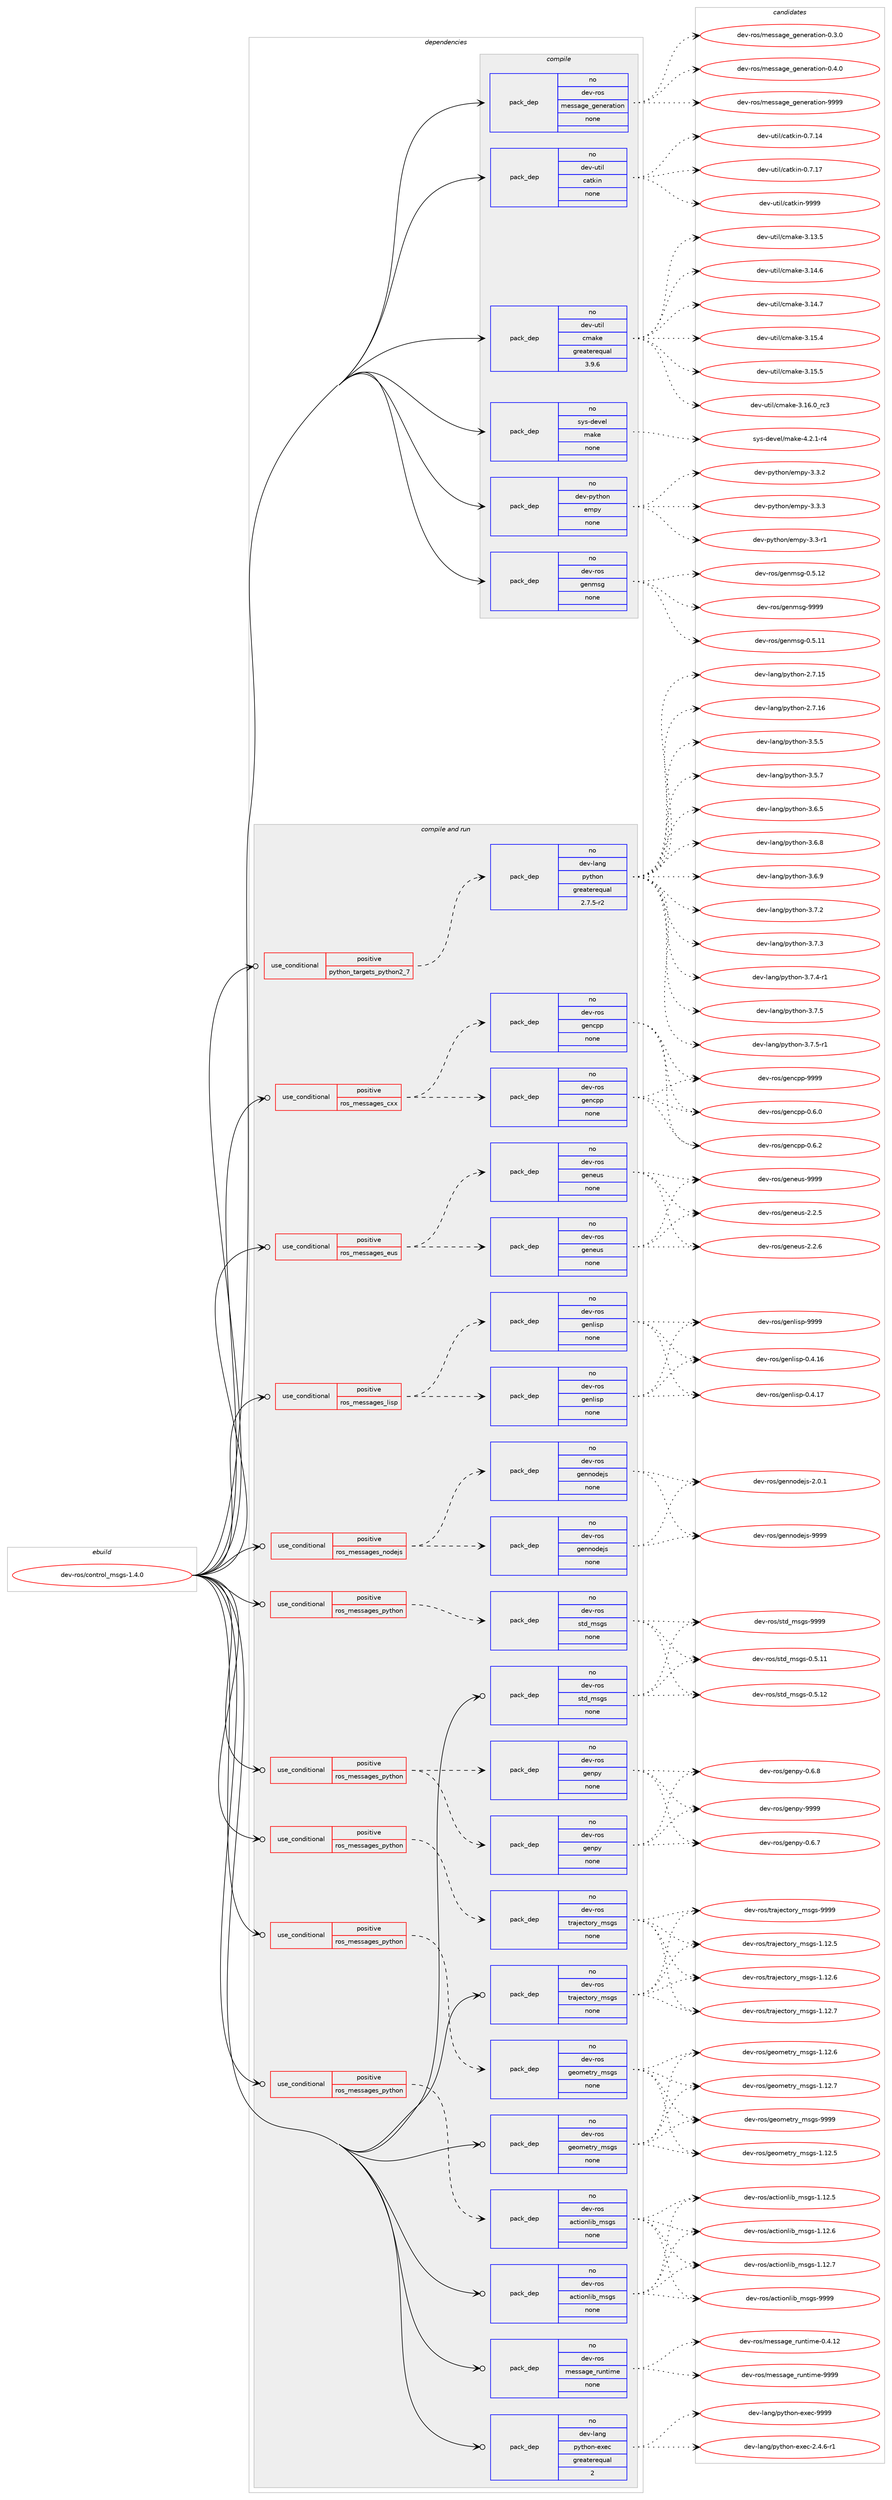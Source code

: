 digraph prolog {

# *************
# Graph options
# *************

newrank=true;
concentrate=true;
compound=true;
graph [rankdir=LR,fontname=Helvetica,fontsize=10,ranksep=1.5];#, ranksep=2.5, nodesep=0.2];
edge  [arrowhead=vee];
node  [fontname=Helvetica,fontsize=10];

# **********
# The ebuild
# **********

subgraph cluster_leftcol {
color=gray;
rank=same;
label=<<i>ebuild</i>>;
id [label="dev-ros/control_msgs-1.4.0", color=red, width=4, href="../dev-ros/control_msgs-1.4.0.svg"];
}

# ****************
# The dependencies
# ****************

subgraph cluster_midcol {
color=gray;
label=<<i>dependencies</i>>;
subgraph cluster_compile {
fillcolor="#eeeeee";
style=filled;
label=<<i>compile</i>>;
subgraph pack485128 {
dependency649926 [label=<<TABLE BORDER="0" CELLBORDER="1" CELLSPACING="0" CELLPADDING="4" WIDTH="220"><TR><TD ROWSPAN="6" CELLPADDING="30">pack_dep</TD></TR><TR><TD WIDTH="110">no</TD></TR><TR><TD>dev-python</TD></TR><TR><TD>empy</TD></TR><TR><TD>none</TD></TR><TR><TD></TD></TR></TABLE>>, shape=none, color=blue];
}
id:e -> dependency649926:w [weight=20,style="solid",arrowhead="vee"];
subgraph pack485129 {
dependency649927 [label=<<TABLE BORDER="0" CELLBORDER="1" CELLSPACING="0" CELLPADDING="4" WIDTH="220"><TR><TD ROWSPAN="6" CELLPADDING="30">pack_dep</TD></TR><TR><TD WIDTH="110">no</TD></TR><TR><TD>dev-ros</TD></TR><TR><TD>genmsg</TD></TR><TR><TD>none</TD></TR><TR><TD></TD></TR></TABLE>>, shape=none, color=blue];
}
id:e -> dependency649927:w [weight=20,style="solid",arrowhead="vee"];
subgraph pack485130 {
dependency649928 [label=<<TABLE BORDER="0" CELLBORDER="1" CELLSPACING="0" CELLPADDING="4" WIDTH="220"><TR><TD ROWSPAN="6" CELLPADDING="30">pack_dep</TD></TR><TR><TD WIDTH="110">no</TD></TR><TR><TD>dev-ros</TD></TR><TR><TD>message_generation</TD></TR><TR><TD>none</TD></TR><TR><TD></TD></TR></TABLE>>, shape=none, color=blue];
}
id:e -> dependency649928:w [weight=20,style="solid",arrowhead="vee"];
subgraph pack485131 {
dependency649929 [label=<<TABLE BORDER="0" CELLBORDER="1" CELLSPACING="0" CELLPADDING="4" WIDTH="220"><TR><TD ROWSPAN="6" CELLPADDING="30">pack_dep</TD></TR><TR><TD WIDTH="110">no</TD></TR><TR><TD>dev-util</TD></TR><TR><TD>catkin</TD></TR><TR><TD>none</TD></TR><TR><TD></TD></TR></TABLE>>, shape=none, color=blue];
}
id:e -> dependency649929:w [weight=20,style="solid",arrowhead="vee"];
subgraph pack485132 {
dependency649930 [label=<<TABLE BORDER="0" CELLBORDER="1" CELLSPACING="0" CELLPADDING="4" WIDTH="220"><TR><TD ROWSPAN="6" CELLPADDING="30">pack_dep</TD></TR><TR><TD WIDTH="110">no</TD></TR><TR><TD>dev-util</TD></TR><TR><TD>cmake</TD></TR><TR><TD>greaterequal</TD></TR><TR><TD>3.9.6</TD></TR></TABLE>>, shape=none, color=blue];
}
id:e -> dependency649930:w [weight=20,style="solid",arrowhead="vee"];
subgraph pack485133 {
dependency649931 [label=<<TABLE BORDER="0" CELLBORDER="1" CELLSPACING="0" CELLPADDING="4" WIDTH="220"><TR><TD ROWSPAN="6" CELLPADDING="30">pack_dep</TD></TR><TR><TD WIDTH="110">no</TD></TR><TR><TD>sys-devel</TD></TR><TR><TD>make</TD></TR><TR><TD>none</TD></TR><TR><TD></TD></TR></TABLE>>, shape=none, color=blue];
}
id:e -> dependency649931:w [weight=20,style="solid",arrowhead="vee"];
}
subgraph cluster_compileandrun {
fillcolor="#eeeeee";
style=filled;
label=<<i>compile and run</i>>;
subgraph cond152892 {
dependency649932 [label=<<TABLE BORDER="0" CELLBORDER="1" CELLSPACING="0" CELLPADDING="4"><TR><TD ROWSPAN="3" CELLPADDING="10">use_conditional</TD></TR><TR><TD>positive</TD></TR><TR><TD>python_targets_python2_7</TD></TR></TABLE>>, shape=none, color=red];
subgraph pack485134 {
dependency649933 [label=<<TABLE BORDER="0" CELLBORDER="1" CELLSPACING="0" CELLPADDING="4" WIDTH="220"><TR><TD ROWSPAN="6" CELLPADDING="30">pack_dep</TD></TR><TR><TD WIDTH="110">no</TD></TR><TR><TD>dev-lang</TD></TR><TR><TD>python</TD></TR><TR><TD>greaterequal</TD></TR><TR><TD>2.7.5-r2</TD></TR></TABLE>>, shape=none, color=blue];
}
dependency649932:e -> dependency649933:w [weight=20,style="dashed",arrowhead="vee"];
}
id:e -> dependency649932:w [weight=20,style="solid",arrowhead="odotvee"];
subgraph cond152893 {
dependency649934 [label=<<TABLE BORDER="0" CELLBORDER="1" CELLSPACING="0" CELLPADDING="4"><TR><TD ROWSPAN="3" CELLPADDING="10">use_conditional</TD></TR><TR><TD>positive</TD></TR><TR><TD>ros_messages_cxx</TD></TR></TABLE>>, shape=none, color=red];
subgraph pack485135 {
dependency649935 [label=<<TABLE BORDER="0" CELLBORDER="1" CELLSPACING="0" CELLPADDING="4" WIDTH="220"><TR><TD ROWSPAN="6" CELLPADDING="30">pack_dep</TD></TR><TR><TD WIDTH="110">no</TD></TR><TR><TD>dev-ros</TD></TR><TR><TD>gencpp</TD></TR><TR><TD>none</TD></TR><TR><TD></TD></TR></TABLE>>, shape=none, color=blue];
}
dependency649934:e -> dependency649935:w [weight=20,style="dashed",arrowhead="vee"];
subgraph pack485136 {
dependency649936 [label=<<TABLE BORDER="0" CELLBORDER="1" CELLSPACING="0" CELLPADDING="4" WIDTH="220"><TR><TD ROWSPAN="6" CELLPADDING="30">pack_dep</TD></TR><TR><TD WIDTH="110">no</TD></TR><TR><TD>dev-ros</TD></TR><TR><TD>gencpp</TD></TR><TR><TD>none</TD></TR><TR><TD></TD></TR></TABLE>>, shape=none, color=blue];
}
dependency649934:e -> dependency649936:w [weight=20,style="dashed",arrowhead="vee"];
}
id:e -> dependency649934:w [weight=20,style="solid",arrowhead="odotvee"];
subgraph cond152894 {
dependency649937 [label=<<TABLE BORDER="0" CELLBORDER="1" CELLSPACING="0" CELLPADDING="4"><TR><TD ROWSPAN="3" CELLPADDING="10">use_conditional</TD></TR><TR><TD>positive</TD></TR><TR><TD>ros_messages_eus</TD></TR></TABLE>>, shape=none, color=red];
subgraph pack485137 {
dependency649938 [label=<<TABLE BORDER="0" CELLBORDER="1" CELLSPACING="0" CELLPADDING="4" WIDTH="220"><TR><TD ROWSPAN="6" CELLPADDING="30">pack_dep</TD></TR><TR><TD WIDTH="110">no</TD></TR><TR><TD>dev-ros</TD></TR><TR><TD>geneus</TD></TR><TR><TD>none</TD></TR><TR><TD></TD></TR></TABLE>>, shape=none, color=blue];
}
dependency649937:e -> dependency649938:w [weight=20,style="dashed",arrowhead="vee"];
subgraph pack485138 {
dependency649939 [label=<<TABLE BORDER="0" CELLBORDER="1" CELLSPACING="0" CELLPADDING="4" WIDTH="220"><TR><TD ROWSPAN="6" CELLPADDING="30">pack_dep</TD></TR><TR><TD WIDTH="110">no</TD></TR><TR><TD>dev-ros</TD></TR><TR><TD>geneus</TD></TR><TR><TD>none</TD></TR><TR><TD></TD></TR></TABLE>>, shape=none, color=blue];
}
dependency649937:e -> dependency649939:w [weight=20,style="dashed",arrowhead="vee"];
}
id:e -> dependency649937:w [weight=20,style="solid",arrowhead="odotvee"];
subgraph cond152895 {
dependency649940 [label=<<TABLE BORDER="0" CELLBORDER="1" CELLSPACING="0" CELLPADDING="4"><TR><TD ROWSPAN="3" CELLPADDING="10">use_conditional</TD></TR><TR><TD>positive</TD></TR><TR><TD>ros_messages_lisp</TD></TR></TABLE>>, shape=none, color=red];
subgraph pack485139 {
dependency649941 [label=<<TABLE BORDER="0" CELLBORDER="1" CELLSPACING="0" CELLPADDING="4" WIDTH="220"><TR><TD ROWSPAN="6" CELLPADDING="30">pack_dep</TD></TR><TR><TD WIDTH="110">no</TD></TR><TR><TD>dev-ros</TD></TR><TR><TD>genlisp</TD></TR><TR><TD>none</TD></TR><TR><TD></TD></TR></TABLE>>, shape=none, color=blue];
}
dependency649940:e -> dependency649941:w [weight=20,style="dashed",arrowhead="vee"];
subgraph pack485140 {
dependency649942 [label=<<TABLE BORDER="0" CELLBORDER="1" CELLSPACING="0" CELLPADDING="4" WIDTH="220"><TR><TD ROWSPAN="6" CELLPADDING="30">pack_dep</TD></TR><TR><TD WIDTH="110">no</TD></TR><TR><TD>dev-ros</TD></TR><TR><TD>genlisp</TD></TR><TR><TD>none</TD></TR><TR><TD></TD></TR></TABLE>>, shape=none, color=blue];
}
dependency649940:e -> dependency649942:w [weight=20,style="dashed",arrowhead="vee"];
}
id:e -> dependency649940:w [weight=20,style="solid",arrowhead="odotvee"];
subgraph cond152896 {
dependency649943 [label=<<TABLE BORDER="0" CELLBORDER="1" CELLSPACING="0" CELLPADDING="4"><TR><TD ROWSPAN="3" CELLPADDING="10">use_conditional</TD></TR><TR><TD>positive</TD></TR><TR><TD>ros_messages_nodejs</TD></TR></TABLE>>, shape=none, color=red];
subgraph pack485141 {
dependency649944 [label=<<TABLE BORDER="0" CELLBORDER="1" CELLSPACING="0" CELLPADDING="4" WIDTH="220"><TR><TD ROWSPAN="6" CELLPADDING="30">pack_dep</TD></TR><TR><TD WIDTH="110">no</TD></TR><TR><TD>dev-ros</TD></TR><TR><TD>gennodejs</TD></TR><TR><TD>none</TD></TR><TR><TD></TD></TR></TABLE>>, shape=none, color=blue];
}
dependency649943:e -> dependency649944:w [weight=20,style="dashed",arrowhead="vee"];
subgraph pack485142 {
dependency649945 [label=<<TABLE BORDER="0" CELLBORDER="1" CELLSPACING="0" CELLPADDING="4" WIDTH="220"><TR><TD ROWSPAN="6" CELLPADDING="30">pack_dep</TD></TR><TR><TD WIDTH="110">no</TD></TR><TR><TD>dev-ros</TD></TR><TR><TD>gennodejs</TD></TR><TR><TD>none</TD></TR><TR><TD></TD></TR></TABLE>>, shape=none, color=blue];
}
dependency649943:e -> dependency649945:w [weight=20,style="dashed",arrowhead="vee"];
}
id:e -> dependency649943:w [weight=20,style="solid",arrowhead="odotvee"];
subgraph cond152897 {
dependency649946 [label=<<TABLE BORDER="0" CELLBORDER="1" CELLSPACING="0" CELLPADDING="4"><TR><TD ROWSPAN="3" CELLPADDING="10">use_conditional</TD></TR><TR><TD>positive</TD></TR><TR><TD>ros_messages_python</TD></TR></TABLE>>, shape=none, color=red];
subgraph pack485143 {
dependency649947 [label=<<TABLE BORDER="0" CELLBORDER="1" CELLSPACING="0" CELLPADDING="4" WIDTH="220"><TR><TD ROWSPAN="6" CELLPADDING="30">pack_dep</TD></TR><TR><TD WIDTH="110">no</TD></TR><TR><TD>dev-ros</TD></TR><TR><TD>actionlib_msgs</TD></TR><TR><TD>none</TD></TR><TR><TD></TD></TR></TABLE>>, shape=none, color=blue];
}
dependency649946:e -> dependency649947:w [weight=20,style="dashed",arrowhead="vee"];
}
id:e -> dependency649946:w [weight=20,style="solid",arrowhead="odotvee"];
subgraph cond152898 {
dependency649948 [label=<<TABLE BORDER="0" CELLBORDER="1" CELLSPACING="0" CELLPADDING="4"><TR><TD ROWSPAN="3" CELLPADDING="10">use_conditional</TD></TR><TR><TD>positive</TD></TR><TR><TD>ros_messages_python</TD></TR></TABLE>>, shape=none, color=red];
subgraph pack485144 {
dependency649949 [label=<<TABLE BORDER="0" CELLBORDER="1" CELLSPACING="0" CELLPADDING="4" WIDTH="220"><TR><TD ROWSPAN="6" CELLPADDING="30">pack_dep</TD></TR><TR><TD WIDTH="110">no</TD></TR><TR><TD>dev-ros</TD></TR><TR><TD>genpy</TD></TR><TR><TD>none</TD></TR><TR><TD></TD></TR></TABLE>>, shape=none, color=blue];
}
dependency649948:e -> dependency649949:w [weight=20,style="dashed",arrowhead="vee"];
subgraph pack485145 {
dependency649950 [label=<<TABLE BORDER="0" CELLBORDER="1" CELLSPACING="0" CELLPADDING="4" WIDTH="220"><TR><TD ROWSPAN="6" CELLPADDING="30">pack_dep</TD></TR><TR><TD WIDTH="110">no</TD></TR><TR><TD>dev-ros</TD></TR><TR><TD>genpy</TD></TR><TR><TD>none</TD></TR><TR><TD></TD></TR></TABLE>>, shape=none, color=blue];
}
dependency649948:e -> dependency649950:w [weight=20,style="dashed",arrowhead="vee"];
}
id:e -> dependency649948:w [weight=20,style="solid",arrowhead="odotvee"];
subgraph cond152899 {
dependency649951 [label=<<TABLE BORDER="0" CELLBORDER="1" CELLSPACING="0" CELLPADDING="4"><TR><TD ROWSPAN="3" CELLPADDING="10">use_conditional</TD></TR><TR><TD>positive</TD></TR><TR><TD>ros_messages_python</TD></TR></TABLE>>, shape=none, color=red];
subgraph pack485146 {
dependency649952 [label=<<TABLE BORDER="0" CELLBORDER="1" CELLSPACING="0" CELLPADDING="4" WIDTH="220"><TR><TD ROWSPAN="6" CELLPADDING="30">pack_dep</TD></TR><TR><TD WIDTH="110">no</TD></TR><TR><TD>dev-ros</TD></TR><TR><TD>geometry_msgs</TD></TR><TR><TD>none</TD></TR><TR><TD></TD></TR></TABLE>>, shape=none, color=blue];
}
dependency649951:e -> dependency649952:w [weight=20,style="dashed",arrowhead="vee"];
}
id:e -> dependency649951:w [weight=20,style="solid",arrowhead="odotvee"];
subgraph cond152900 {
dependency649953 [label=<<TABLE BORDER="0" CELLBORDER="1" CELLSPACING="0" CELLPADDING="4"><TR><TD ROWSPAN="3" CELLPADDING="10">use_conditional</TD></TR><TR><TD>positive</TD></TR><TR><TD>ros_messages_python</TD></TR></TABLE>>, shape=none, color=red];
subgraph pack485147 {
dependency649954 [label=<<TABLE BORDER="0" CELLBORDER="1" CELLSPACING="0" CELLPADDING="4" WIDTH="220"><TR><TD ROWSPAN="6" CELLPADDING="30">pack_dep</TD></TR><TR><TD WIDTH="110">no</TD></TR><TR><TD>dev-ros</TD></TR><TR><TD>std_msgs</TD></TR><TR><TD>none</TD></TR><TR><TD></TD></TR></TABLE>>, shape=none, color=blue];
}
dependency649953:e -> dependency649954:w [weight=20,style="dashed",arrowhead="vee"];
}
id:e -> dependency649953:w [weight=20,style="solid",arrowhead="odotvee"];
subgraph cond152901 {
dependency649955 [label=<<TABLE BORDER="0" CELLBORDER="1" CELLSPACING="0" CELLPADDING="4"><TR><TD ROWSPAN="3" CELLPADDING="10">use_conditional</TD></TR><TR><TD>positive</TD></TR><TR><TD>ros_messages_python</TD></TR></TABLE>>, shape=none, color=red];
subgraph pack485148 {
dependency649956 [label=<<TABLE BORDER="0" CELLBORDER="1" CELLSPACING="0" CELLPADDING="4" WIDTH="220"><TR><TD ROWSPAN="6" CELLPADDING="30">pack_dep</TD></TR><TR><TD WIDTH="110">no</TD></TR><TR><TD>dev-ros</TD></TR><TR><TD>trajectory_msgs</TD></TR><TR><TD>none</TD></TR><TR><TD></TD></TR></TABLE>>, shape=none, color=blue];
}
dependency649955:e -> dependency649956:w [weight=20,style="dashed",arrowhead="vee"];
}
id:e -> dependency649955:w [weight=20,style="solid",arrowhead="odotvee"];
subgraph pack485149 {
dependency649957 [label=<<TABLE BORDER="0" CELLBORDER="1" CELLSPACING="0" CELLPADDING="4" WIDTH="220"><TR><TD ROWSPAN="6" CELLPADDING="30">pack_dep</TD></TR><TR><TD WIDTH="110">no</TD></TR><TR><TD>dev-lang</TD></TR><TR><TD>python-exec</TD></TR><TR><TD>greaterequal</TD></TR><TR><TD>2</TD></TR></TABLE>>, shape=none, color=blue];
}
id:e -> dependency649957:w [weight=20,style="solid",arrowhead="odotvee"];
subgraph pack485150 {
dependency649958 [label=<<TABLE BORDER="0" CELLBORDER="1" CELLSPACING="0" CELLPADDING="4" WIDTH="220"><TR><TD ROWSPAN="6" CELLPADDING="30">pack_dep</TD></TR><TR><TD WIDTH="110">no</TD></TR><TR><TD>dev-ros</TD></TR><TR><TD>actionlib_msgs</TD></TR><TR><TD>none</TD></TR><TR><TD></TD></TR></TABLE>>, shape=none, color=blue];
}
id:e -> dependency649958:w [weight=20,style="solid",arrowhead="odotvee"];
subgraph pack485151 {
dependency649959 [label=<<TABLE BORDER="0" CELLBORDER="1" CELLSPACING="0" CELLPADDING="4" WIDTH="220"><TR><TD ROWSPAN="6" CELLPADDING="30">pack_dep</TD></TR><TR><TD WIDTH="110">no</TD></TR><TR><TD>dev-ros</TD></TR><TR><TD>geometry_msgs</TD></TR><TR><TD>none</TD></TR><TR><TD></TD></TR></TABLE>>, shape=none, color=blue];
}
id:e -> dependency649959:w [weight=20,style="solid",arrowhead="odotvee"];
subgraph pack485152 {
dependency649960 [label=<<TABLE BORDER="0" CELLBORDER="1" CELLSPACING="0" CELLPADDING="4" WIDTH="220"><TR><TD ROWSPAN="6" CELLPADDING="30">pack_dep</TD></TR><TR><TD WIDTH="110">no</TD></TR><TR><TD>dev-ros</TD></TR><TR><TD>message_runtime</TD></TR><TR><TD>none</TD></TR><TR><TD></TD></TR></TABLE>>, shape=none, color=blue];
}
id:e -> dependency649960:w [weight=20,style="solid",arrowhead="odotvee"];
subgraph pack485153 {
dependency649961 [label=<<TABLE BORDER="0" CELLBORDER="1" CELLSPACING="0" CELLPADDING="4" WIDTH="220"><TR><TD ROWSPAN="6" CELLPADDING="30">pack_dep</TD></TR><TR><TD WIDTH="110">no</TD></TR><TR><TD>dev-ros</TD></TR><TR><TD>std_msgs</TD></TR><TR><TD>none</TD></TR><TR><TD></TD></TR></TABLE>>, shape=none, color=blue];
}
id:e -> dependency649961:w [weight=20,style="solid",arrowhead="odotvee"];
subgraph pack485154 {
dependency649962 [label=<<TABLE BORDER="0" CELLBORDER="1" CELLSPACING="0" CELLPADDING="4" WIDTH="220"><TR><TD ROWSPAN="6" CELLPADDING="30">pack_dep</TD></TR><TR><TD WIDTH="110">no</TD></TR><TR><TD>dev-ros</TD></TR><TR><TD>trajectory_msgs</TD></TR><TR><TD>none</TD></TR><TR><TD></TD></TR></TABLE>>, shape=none, color=blue];
}
id:e -> dependency649962:w [weight=20,style="solid",arrowhead="odotvee"];
}
subgraph cluster_run {
fillcolor="#eeeeee";
style=filled;
label=<<i>run</i>>;
}
}

# **************
# The candidates
# **************

subgraph cluster_choices {
rank=same;
color=gray;
label=<<i>candidates</i>>;

subgraph choice485128 {
color=black;
nodesep=1;
choice1001011184511212111610411111047101109112121455146514511449 [label="dev-python/empy-3.3-r1", color=red, width=4,href="../dev-python/empy-3.3-r1.svg"];
choice1001011184511212111610411111047101109112121455146514650 [label="dev-python/empy-3.3.2", color=red, width=4,href="../dev-python/empy-3.3.2.svg"];
choice1001011184511212111610411111047101109112121455146514651 [label="dev-python/empy-3.3.3", color=red, width=4,href="../dev-python/empy-3.3.3.svg"];
dependency649926:e -> choice1001011184511212111610411111047101109112121455146514511449:w [style=dotted,weight="100"];
dependency649926:e -> choice1001011184511212111610411111047101109112121455146514650:w [style=dotted,weight="100"];
dependency649926:e -> choice1001011184511212111610411111047101109112121455146514651:w [style=dotted,weight="100"];
}
subgraph choice485129 {
color=black;
nodesep=1;
choice100101118451141111154710310111010911510345484653464949 [label="dev-ros/genmsg-0.5.11", color=red, width=4,href="../dev-ros/genmsg-0.5.11.svg"];
choice100101118451141111154710310111010911510345484653464950 [label="dev-ros/genmsg-0.5.12", color=red, width=4,href="../dev-ros/genmsg-0.5.12.svg"];
choice10010111845114111115471031011101091151034557575757 [label="dev-ros/genmsg-9999", color=red, width=4,href="../dev-ros/genmsg-9999.svg"];
dependency649927:e -> choice100101118451141111154710310111010911510345484653464949:w [style=dotted,weight="100"];
dependency649927:e -> choice100101118451141111154710310111010911510345484653464950:w [style=dotted,weight="100"];
dependency649927:e -> choice10010111845114111115471031011101091151034557575757:w [style=dotted,weight="100"];
}
subgraph choice485130 {
color=black;
nodesep=1;
choice1001011184511411111547109101115115971031019510310111010111497116105111110454846514648 [label="dev-ros/message_generation-0.3.0", color=red, width=4,href="../dev-ros/message_generation-0.3.0.svg"];
choice1001011184511411111547109101115115971031019510310111010111497116105111110454846524648 [label="dev-ros/message_generation-0.4.0", color=red, width=4,href="../dev-ros/message_generation-0.4.0.svg"];
choice10010111845114111115471091011151159710310195103101110101114971161051111104557575757 [label="dev-ros/message_generation-9999", color=red, width=4,href="../dev-ros/message_generation-9999.svg"];
dependency649928:e -> choice1001011184511411111547109101115115971031019510310111010111497116105111110454846514648:w [style=dotted,weight="100"];
dependency649928:e -> choice1001011184511411111547109101115115971031019510310111010111497116105111110454846524648:w [style=dotted,weight="100"];
dependency649928:e -> choice10010111845114111115471091011151159710310195103101110101114971161051111104557575757:w [style=dotted,weight="100"];
}
subgraph choice485131 {
color=black;
nodesep=1;
choice1001011184511711610510847999711610710511045484655464952 [label="dev-util/catkin-0.7.14", color=red, width=4,href="../dev-util/catkin-0.7.14.svg"];
choice1001011184511711610510847999711610710511045484655464955 [label="dev-util/catkin-0.7.17", color=red, width=4,href="../dev-util/catkin-0.7.17.svg"];
choice100101118451171161051084799971161071051104557575757 [label="dev-util/catkin-9999", color=red, width=4,href="../dev-util/catkin-9999.svg"];
dependency649929:e -> choice1001011184511711610510847999711610710511045484655464952:w [style=dotted,weight="100"];
dependency649929:e -> choice1001011184511711610510847999711610710511045484655464955:w [style=dotted,weight="100"];
dependency649929:e -> choice100101118451171161051084799971161071051104557575757:w [style=dotted,weight="100"];
}
subgraph choice485132 {
color=black;
nodesep=1;
choice1001011184511711610510847991099710710145514649514653 [label="dev-util/cmake-3.13.5", color=red, width=4,href="../dev-util/cmake-3.13.5.svg"];
choice1001011184511711610510847991099710710145514649524654 [label="dev-util/cmake-3.14.6", color=red, width=4,href="../dev-util/cmake-3.14.6.svg"];
choice1001011184511711610510847991099710710145514649524655 [label="dev-util/cmake-3.14.7", color=red, width=4,href="../dev-util/cmake-3.14.7.svg"];
choice1001011184511711610510847991099710710145514649534652 [label="dev-util/cmake-3.15.4", color=red, width=4,href="../dev-util/cmake-3.15.4.svg"];
choice1001011184511711610510847991099710710145514649534653 [label="dev-util/cmake-3.15.5", color=red, width=4,href="../dev-util/cmake-3.15.5.svg"];
choice1001011184511711610510847991099710710145514649544648951149951 [label="dev-util/cmake-3.16.0_rc3", color=red, width=4,href="../dev-util/cmake-3.16.0_rc3.svg"];
dependency649930:e -> choice1001011184511711610510847991099710710145514649514653:w [style=dotted,weight="100"];
dependency649930:e -> choice1001011184511711610510847991099710710145514649524654:w [style=dotted,weight="100"];
dependency649930:e -> choice1001011184511711610510847991099710710145514649524655:w [style=dotted,weight="100"];
dependency649930:e -> choice1001011184511711610510847991099710710145514649534652:w [style=dotted,weight="100"];
dependency649930:e -> choice1001011184511711610510847991099710710145514649534653:w [style=dotted,weight="100"];
dependency649930:e -> choice1001011184511711610510847991099710710145514649544648951149951:w [style=dotted,weight="100"];
}
subgraph choice485133 {
color=black;
nodesep=1;
choice1151211154510010111810110847109971071014552465046494511452 [label="sys-devel/make-4.2.1-r4", color=red, width=4,href="../sys-devel/make-4.2.1-r4.svg"];
dependency649931:e -> choice1151211154510010111810110847109971071014552465046494511452:w [style=dotted,weight="100"];
}
subgraph choice485134 {
color=black;
nodesep=1;
choice10010111845108971101034711212111610411111045504655464953 [label="dev-lang/python-2.7.15", color=red, width=4,href="../dev-lang/python-2.7.15.svg"];
choice10010111845108971101034711212111610411111045504655464954 [label="dev-lang/python-2.7.16", color=red, width=4,href="../dev-lang/python-2.7.16.svg"];
choice100101118451089711010347112121116104111110455146534653 [label="dev-lang/python-3.5.5", color=red, width=4,href="../dev-lang/python-3.5.5.svg"];
choice100101118451089711010347112121116104111110455146534655 [label="dev-lang/python-3.5.7", color=red, width=4,href="../dev-lang/python-3.5.7.svg"];
choice100101118451089711010347112121116104111110455146544653 [label="dev-lang/python-3.6.5", color=red, width=4,href="../dev-lang/python-3.6.5.svg"];
choice100101118451089711010347112121116104111110455146544656 [label="dev-lang/python-3.6.8", color=red, width=4,href="../dev-lang/python-3.6.8.svg"];
choice100101118451089711010347112121116104111110455146544657 [label="dev-lang/python-3.6.9", color=red, width=4,href="../dev-lang/python-3.6.9.svg"];
choice100101118451089711010347112121116104111110455146554650 [label="dev-lang/python-3.7.2", color=red, width=4,href="../dev-lang/python-3.7.2.svg"];
choice100101118451089711010347112121116104111110455146554651 [label="dev-lang/python-3.7.3", color=red, width=4,href="../dev-lang/python-3.7.3.svg"];
choice1001011184510897110103471121211161041111104551465546524511449 [label="dev-lang/python-3.7.4-r1", color=red, width=4,href="../dev-lang/python-3.7.4-r1.svg"];
choice100101118451089711010347112121116104111110455146554653 [label="dev-lang/python-3.7.5", color=red, width=4,href="../dev-lang/python-3.7.5.svg"];
choice1001011184510897110103471121211161041111104551465546534511449 [label="dev-lang/python-3.7.5-r1", color=red, width=4,href="../dev-lang/python-3.7.5-r1.svg"];
dependency649933:e -> choice10010111845108971101034711212111610411111045504655464953:w [style=dotted,weight="100"];
dependency649933:e -> choice10010111845108971101034711212111610411111045504655464954:w [style=dotted,weight="100"];
dependency649933:e -> choice100101118451089711010347112121116104111110455146534653:w [style=dotted,weight="100"];
dependency649933:e -> choice100101118451089711010347112121116104111110455146534655:w [style=dotted,weight="100"];
dependency649933:e -> choice100101118451089711010347112121116104111110455146544653:w [style=dotted,weight="100"];
dependency649933:e -> choice100101118451089711010347112121116104111110455146544656:w [style=dotted,weight="100"];
dependency649933:e -> choice100101118451089711010347112121116104111110455146544657:w [style=dotted,weight="100"];
dependency649933:e -> choice100101118451089711010347112121116104111110455146554650:w [style=dotted,weight="100"];
dependency649933:e -> choice100101118451089711010347112121116104111110455146554651:w [style=dotted,weight="100"];
dependency649933:e -> choice1001011184510897110103471121211161041111104551465546524511449:w [style=dotted,weight="100"];
dependency649933:e -> choice100101118451089711010347112121116104111110455146554653:w [style=dotted,weight="100"];
dependency649933:e -> choice1001011184510897110103471121211161041111104551465546534511449:w [style=dotted,weight="100"];
}
subgraph choice485135 {
color=black;
nodesep=1;
choice100101118451141111154710310111099112112454846544648 [label="dev-ros/gencpp-0.6.0", color=red, width=4,href="../dev-ros/gencpp-0.6.0.svg"];
choice100101118451141111154710310111099112112454846544650 [label="dev-ros/gencpp-0.6.2", color=red, width=4,href="../dev-ros/gencpp-0.6.2.svg"];
choice1001011184511411111547103101110991121124557575757 [label="dev-ros/gencpp-9999", color=red, width=4,href="../dev-ros/gencpp-9999.svg"];
dependency649935:e -> choice100101118451141111154710310111099112112454846544648:w [style=dotted,weight="100"];
dependency649935:e -> choice100101118451141111154710310111099112112454846544650:w [style=dotted,weight="100"];
dependency649935:e -> choice1001011184511411111547103101110991121124557575757:w [style=dotted,weight="100"];
}
subgraph choice485136 {
color=black;
nodesep=1;
choice100101118451141111154710310111099112112454846544648 [label="dev-ros/gencpp-0.6.0", color=red, width=4,href="../dev-ros/gencpp-0.6.0.svg"];
choice100101118451141111154710310111099112112454846544650 [label="dev-ros/gencpp-0.6.2", color=red, width=4,href="../dev-ros/gencpp-0.6.2.svg"];
choice1001011184511411111547103101110991121124557575757 [label="dev-ros/gencpp-9999", color=red, width=4,href="../dev-ros/gencpp-9999.svg"];
dependency649936:e -> choice100101118451141111154710310111099112112454846544648:w [style=dotted,weight="100"];
dependency649936:e -> choice100101118451141111154710310111099112112454846544650:w [style=dotted,weight="100"];
dependency649936:e -> choice1001011184511411111547103101110991121124557575757:w [style=dotted,weight="100"];
}
subgraph choice485137 {
color=black;
nodesep=1;
choice1001011184511411111547103101110101117115455046504653 [label="dev-ros/geneus-2.2.5", color=red, width=4,href="../dev-ros/geneus-2.2.5.svg"];
choice1001011184511411111547103101110101117115455046504654 [label="dev-ros/geneus-2.2.6", color=red, width=4,href="../dev-ros/geneus-2.2.6.svg"];
choice10010111845114111115471031011101011171154557575757 [label="dev-ros/geneus-9999", color=red, width=4,href="../dev-ros/geneus-9999.svg"];
dependency649938:e -> choice1001011184511411111547103101110101117115455046504653:w [style=dotted,weight="100"];
dependency649938:e -> choice1001011184511411111547103101110101117115455046504654:w [style=dotted,weight="100"];
dependency649938:e -> choice10010111845114111115471031011101011171154557575757:w [style=dotted,weight="100"];
}
subgraph choice485138 {
color=black;
nodesep=1;
choice1001011184511411111547103101110101117115455046504653 [label="dev-ros/geneus-2.2.5", color=red, width=4,href="../dev-ros/geneus-2.2.5.svg"];
choice1001011184511411111547103101110101117115455046504654 [label="dev-ros/geneus-2.2.6", color=red, width=4,href="../dev-ros/geneus-2.2.6.svg"];
choice10010111845114111115471031011101011171154557575757 [label="dev-ros/geneus-9999", color=red, width=4,href="../dev-ros/geneus-9999.svg"];
dependency649939:e -> choice1001011184511411111547103101110101117115455046504653:w [style=dotted,weight="100"];
dependency649939:e -> choice1001011184511411111547103101110101117115455046504654:w [style=dotted,weight="100"];
dependency649939:e -> choice10010111845114111115471031011101011171154557575757:w [style=dotted,weight="100"];
}
subgraph choice485139 {
color=black;
nodesep=1;
choice100101118451141111154710310111010810511511245484652464954 [label="dev-ros/genlisp-0.4.16", color=red, width=4,href="../dev-ros/genlisp-0.4.16.svg"];
choice100101118451141111154710310111010810511511245484652464955 [label="dev-ros/genlisp-0.4.17", color=red, width=4,href="../dev-ros/genlisp-0.4.17.svg"];
choice10010111845114111115471031011101081051151124557575757 [label="dev-ros/genlisp-9999", color=red, width=4,href="../dev-ros/genlisp-9999.svg"];
dependency649941:e -> choice100101118451141111154710310111010810511511245484652464954:w [style=dotted,weight="100"];
dependency649941:e -> choice100101118451141111154710310111010810511511245484652464955:w [style=dotted,weight="100"];
dependency649941:e -> choice10010111845114111115471031011101081051151124557575757:w [style=dotted,weight="100"];
}
subgraph choice485140 {
color=black;
nodesep=1;
choice100101118451141111154710310111010810511511245484652464954 [label="dev-ros/genlisp-0.4.16", color=red, width=4,href="../dev-ros/genlisp-0.4.16.svg"];
choice100101118451141111154710310111010810511511245484652464955 [label="dev-ros/genlisp-0.4.17", color=red, width=4,href="../dev-ros/genlisp-0.4.17.svg"];
choice10010111845114111115471031011101081051151124557575757 [label="dev-ros/genlisp-9999", color=red, width=4,href="../dev-ros/genlisp-9999.svg"];
dependency649942:e -> choice100101118451141111154710310111010810511511245484652464954:w [style=dotted,weight="100"];
dependency649942:e -> choice100101118451141111154710310111010810511511245484652464955:w [style=dotted,weight="100"];
dependency649942:e -> choice10010111845114111115471031011101081051151124557575757:w [style=dotted,weight="100"];
}
subgraph choice485141 {
color=black;
nodesep=1;
choice1001011184511411111547103101110110111100101106115455046484649 [label="dev-ros/gennodejs-2.0.1", color=red, width=4,href="../dev-ros/gennodejs-2.0.1.svg"];
choice10010111845114111115471031011101101111001011061154557575757 [label="dev-ros/gennodejs-9999", color=red, width=4,href="../dev-ros/gennodejs-9999.svg"];
dependency649944:e -> choice1001011184511411111547103101110110111100101106115455046484649:w [style=dotted,weight="100"];
dependency649944:e -> choice10010111845114111115471031011101101111001011061154557575757:w [style=dotted,weight="100"];
}
subgraph choice485142 {
color=black;
nodesep=1;
choice1001011184511411111547103101110110111100101106115455046484649 [label="dev-ros/gennodejs-2.0.1", color=red, width=4,href="../dev-ros/gennodejs-2.0.1.svg"];
choice10010111845114111115471031011101101111001011061154557575757 [label="dev-ros/gennodejs-9999", color=red, width=4,href="../dev-ros/gennodejs-9999.svg"];
dependency649945:e -> choice1001011184511411111547103101110110111100101106115455046484649:w [style=dotted,weight="100"];
dependency649945:e -> choice10010111845114111115471031011101101111001011061154557575757:w [style=dotted,weight="100"];
}
subgraph choice485143 {
color=black;
nodesep=1;
choice10010111845114111115479799116105111110108105989510911510311545494649504653 [label="dev-ros/actionlib_msgs-1.12.5", color=red, width=4,href="../dev-ros/actionlib_msgs-1.12.5.svg"];
choice10010111845114111115479799116105111110108105989510911510311545494649504654 [label="dev-ros/actionlib_msgs-1.12.6", color=red, width=4,href="../dev-ros/actionlib_msgs-1.12.6.svg"];
choice10010111845114111115479799116105111110108105989510911510311545494649504655 [label="dev-ros/actionlib_msgs-1.12.7", color=red, width=4,href="../dev-ros/actionlib_msgs-1.12.7.svg"];
choice1001011184511411111547979911610511111010810598951091151031154557575757 [label="dev-ros/actionlib_msgs-9999", color=red, width=4,href="../dev-ros/actionlib_msgs-9999.svg"];
dependency649947:e -> choice10010111845114111115479799116105111110108105989510911510311545494649504653:w [style=dotted,weight="100"];
dependency649947:e -> choice10010111845114111115479799116105111110108105989510911510311545494649504654:w [style=dotted,weight="100"];
dependency649947:e -> choice10010111845114111115479799116105111110108105989510911510311545494649504655:w [style=dotted,weight="100"];
dependency649947:e -> choice1001011184511411111547979911610511111010810598951091151031154557575757:w [style=dotted,weight="100"];
}
subgraph choice485144 {
color=black;
nodesep=1;
choice1001011184511411111547103101110112121454846544655 [label="dev-ros/genpy-0.6.7", color=red, width=4,href="../dev-ros/genpy-0.6.7.svg"];
choice1001011184511411111547103101110112121454846544656 [label="dev-ros/genpy-0.6.8", color=red, width=4,href="../dev-ros/genpy-0.6.8.svg"];
choice10010111845114111115471031011101121214557575757 [label="dev-ros/genpy-9999", color=red, width=4,href="../dev-ros/genpy-9999.svg"];
dependency649949:e -> choice1001011184511411111547103101110112121454846544655:w [style=dotted,weight="100"];
dependency649949:e -> choice1001011184511411111547103101110112121454846544656:w [style=dotted,weight="100"];
dependency649949:e -> choice10010111845114111115471031011101121214557575757:w [style=dotted,weight="100"];
}
subgraph choice485145 {
color=black;
nodesep=1;
choice1001011184511411111547103101110112121454846544655 [label="dev-ros/genpy-0.6.7", color=red, width=4,href="../dev-ros/genpy-0.6.7.svg"];
choice1001011184511411111547103101110112121454846544656 [label="dev-ros/genpy-0.6.8", color=red, width=4,href="../dev-ros/genpy-0.6.8.svg"];
choice10010111845114111115471031011101121214557575757 [label="dev-ros/genpy-9999", color=red, width=4,href="../dev-ros/genpy-9999.svg"];
dependency649950:e -> choice1001011184511411111547103101110112121454846544655:w [style=dotted,weight="100"];
dependency649950:e -> choice1001011184511411111547103101110112121454846544656:w [style=dotted,weight="100"];
dependency649950:e -> choice10010111845114111115471031011101121214557575757:w [style=dotted,weight="100"];
}
subgraph choice485146 {
color=black;
nodesep=1;
choice10010111845114111115471031011111091011161141219510911510311545494649504653 [label="dev-ros/geometry_msgs-1.12.5", color=red, width=4,href="../dev-ros/geometry_msgs-1.12.5.svg"];
choice10010111845114111115471031011111091011161141219510911510311545494649504654 [label="dev-ros/geometry_msgs-1.12.6", color=red, width=4,href="../dev-ros/geometry_msgs-1.12.6.svg"];
choice10010111845114111115471031011111091011161141219510911510311545494649504655 [label="dev-ros/geometry_msgs-1.12.7", color=red, width=4,href="../dev-ros/geometry_msgs-1.12.7.svg"];
choice1001011184511411111547103101111109101116114121951091151031154557575757 [label="dev-ros/geometry_msgs-9999", color=red, width=4,href="../dev-ros/geometry_msgs-9999.svg"];
dependency649952:e -> choice10010111845114111115471031011111091011161141219510911510311545494649504653:w [style=dotted,weight="100"];
dependency649952:e -> choice10010111845114111115471031011111091011161141219510911510311545494649504654:w [style=dotted,weight="100"];
dependency649952:e -> choice10010111845114111115471031011111091011161141219510911510311545494649504655:w [style=dotted,weight="100"];
dependency649952:e -> choice1001011184511411111547103101111109101116114121951091151031154557575757:w [style=dotted,weight="100"];
}
subgraph choice485147 {
color=black;
nodesep=1;
choice10010111845114111115471151161009510911510311545484653464949 [label="dev-ros/std_msgs-0.5.11", color=red, width=4,href="../dev-ros/std_msgs-0.5.11.svg"];
choice10010111845114111115471151161009510911510311545484653464950 [label="dev-ros/std_msgs-0.5.12", color=red, width=4,href="../dev-ros/std_msgs-0.5.12.svg"];
choice1001011184511411111547115116100951091151031154557575757 [label="dev-ros/std_msgs-9999", color=red, width=4,href="../dev-ros/std_msgs-9999.svg"];
dependency649954:e -> choice10010111845114111115471151161009510911510311545484653464949:w [style=dotted,weight="100"];
dependency649954:e -> choice10010111845114111115471151161009510911510311545484653464950:w [style=dotted,weight="100"];
dependency649954:e -> choice1001011184511411111547115116100951091151031154557575757:w [style=dotted,weight="100"];
}
subgraph choice485148 {
color=black;
nodesep=1;
choice100101118451141111154711611497106101991161111141219510911510311545494649504653 [label="dev-ros/trajectory_msgs-1.12.5", color=red, width=4,href="../dev-ros/trajectory_msgs-1.12.5.svg"];
choice100101118451141111154711611497106101991161111141219510911510311545494649504654 [label="dev-ros/trajectory_msgs-1.12.6", color=red, width=4,href="../dev-ros/trajectory_msgs-1.12.6.svg"];
choice100101118451141111154711611497106101991161111141219510911510311545494649504655 [label="dev-ros/trajectory_msgs-1.12.7", color=red, width=4,href="../dev-ros/trajectory_msgs-1.12.7.svg"];
choice10010111845114111115471161149710610199116111114121951091151031154557575757 [label="dev-ros/trajectory_msgs-9999", color=red, width=4,href="../dev-ros/trajectory_msgs-9999.svg"];
dependency649956:e -> choice100101118451141111154711611497106101991161111141219510911510311545494649504653:w [style=dotted,weight="100"];
dependency649956:e -> choice100101118451141111154711611497106101991161111141219510911510311545494649504654:w [style=dotted,weight="100"];
dependency649956:e -> choice100101118451141111154711611497106101991161111141219510911510311545494649504655:w [style=dotted,weight="100"];
dependency649956:e -> choice10010111845114111115471161149710610199116111114121951091151031154557575757:w [style=dotted,weight="100"];
}
subgraph choice485149 {
color=black;
nodesep=1;
choice10010111845108971101034711212111610411111045101120101994550465246544511449 [label="dev-lang/python-exec-2.4.6-r1", color=red, width=4,href="../dev-lang/python-exec-2.4.6-r1.svg"];
choice10010111845108971101034711212111610411111045101120101994557575757 [label="dev-lang/python-exec-9999", color=red, width=4,href="../dev-lang/python-exec-9999.svg"];
dependency649957:e -> choice10010111845108971101034711212111610411111045101120101994550465246544511449:w [style=dotted,weight="100"];
dependency649957:e -> choice10010111845108971101034711212111610411111045101120101994557575757:w [style=dotted,weight="100"];
}
subgraph choice485150 {
color=black;
nodesep=1;
choice10010111845114111115479799116105111110108105989510911510311545494649504653 [label="dev-ros/actionlib_msgs-1.12.5", color=red, width=4,href="../dev-ros/actionlib_msgs-1.12.5.svg"];
choice10010111845114111115479799116105111110108105989510911510311545494649504654 [label="dev-ros/actionlib_msgs-1.12.6", color=red, width=4,href="../dev-ros/actionlib_msgs-1.12.6.svg"];
choice10010111845114111115479799116105111110108105989510911510311545494649504655 [label="dev-ros/actionlib_msgs-1.12.7", color=red, width=4,href="../dev-ros/actionlib_msgs-1.12.7.svg"];
choice1001011184511411111547979911610511111010810598951091151031154557575757 [label="dev-ros/actionlib_msgs-9999", color=red, width=4,href="../dev-ros/actionlib_msgs-9999.svg"];
dependency649958:e -> choice10010111845114111115479799116105111110108105989510911510311545494649504653:w [style=dotted,weight="100"];
dependency649958:e -> choice10010111845114111115479799116105111110108105989510911510311545494649504654:w [style=dotted,weight="100"];
dependency649958:e -> choice10010111845114111115479799116105111110108105989510911510311545494649504655:w [style=dotted,weight="100"];
dependency649958:e -> choice1001011184511411111547979911610511111010810598951091151031154557575757:w [style=dotted,weight="100"];
}
subgraph choice485151 {
color=black;
nodesep=1;
choice10010111845114111115471031011111091011161141219510911510311545494649504653 [label="dev-ros/geometry_msgs-1.12.5", color=red, width=4,href="../dev-ros/geometry_msgs-1.12.5.svg"];
choice10010111845114111115471031011111091011161141219510911510311545494649504654 [label="dev-ros/geometry_msgs-1.12.6", color=red, width=4,href="../dev-ros/geometry_msgs-1.12.6.svg"];
choice10010111845114111115471031011111091011161141219510911510311545494649504655 [label="dev-ros/geometry_msgs-1.12.7", color=red, width=4,href="../dev-ros/geometry_msgs-1.12.7.svg"];
choice1001011184511411111547103101111109101116114121951091151031154557575757 [label="dev-ros/geometry_msgs-9999", color=red, width=4,href="../dev-ros/geometry_msgs-9999.svg"];
dependency649959:e -> choice10010111845114111115471031011111091011161141219510911510311545494649504653:w [style=dotted,weight="100"];
dependency649959:e -> choice10010111845114111115471031011111091011161141219510911510311545494649504654:w [style=dotted,weight="100"];
dependency649959:e -> choice10010111845114111115471031011111091011161141219510911510311545494649504655:w [style=dotted,weight="100"];
dependency649959:e -> choice1001011184511411111547103101111109101116114121951091151031154557575757:w [style=dotted,weight="100"];
}
subgraph choice485152 {
color=black;
nodesep=1;
choice1001011184511411111547109101115115971031019511411711011610510910145484652464950 [label="dev-ros/message_runtime-0.4.12", color=red, width=4,href="../dev-ros/message_runtime-0.4.12.svg"];
choice100101118451141111154710910111511597103101951141171101161051091014557575757 [label="dev-ros/message_runtime-9999", color=red, width=4,href="../dev-ros/message_runtime-9999.svg"];
dependency649960:e -> choice1001011184511411111547109101115115971031019511411711011610510910145484652464950:w [style=dotted,weight="100"];
dependency649960:e -> choice100101118451141111154710910111511597103101951141171101161051091014557575757:w [style=dotted,weight="100"];
}
subgraph choice485153 {
color=black;
nodesep=1;
choice10010111845114111115471151161009510911510311545484653464949 [label="dev-ros/std_msgs-0.5.11", color=red, width=4,href="../dev-ros/std_msgs-0.5.11.svg"];
choice10010111845114111115471151161009510911510311545484653464950 [label="dev-ros/std_msgs-0.5.12", color=red, width=4,href="../dev-ros/std_msgs-0.5.12.svg"];
choice1001011184511411111547115116100951091151031154557575757 [label="dev-ros/std_msgs-9999", color=red, width=4,href="../dev-ros/std_msgs-9999.svg"];
dependency649961:e -> choice10010111845114111115471151161009510911510311545484653464949:w [style=dotted,weight="100"];
dependency649961:e -> choice10010111845114111115471151161009510911510311545484653464950:w [style=dotted,weight="100"];
dependency649961:e -> choice1001011184511411111547115116100951091151031154557575757:w [style=dotted,weight="100"];
}
subgraph choice485154 {
color=black;
nodesep=1;
choice100101118451141111154711611497106101991161111141219510911510311545494649504653 [label="dev-ros/trajectory_msgs-1.12.5", color=red, width=4,href="../dev-ros/trajectory_msgs-1.12.5.svg"];
choice100101118451141111154711611497106101991161111141219510911510311545494649504654 [label="dev-ros/trajectory_msgs-1.12.6", color=red, width=4,href="../dev-ros/trajectory_msgs-1.12.6.svg"];
choice100101118451141111154711611497106101991161111141219510911510311545494649504655 [label="dev-ros/trajectory_msgs-1.12.7", color=red, width=4,href="../dev-ros/trajectory_msgs-1.12.7.svg"];
choice10010111845114111115471161149710610199116111114121951091151031154557575757 [label="dev-ros/trajectory_msgs-9999", color=red, width=4,href="../dev-ros/trajectory_msgs-9999.svg"];
dependency649962:e -> choice100101118451141111154711611497106101991161111141219510911510311545494649504653:w [style=dotted,weight="100"];
dependency649962:e -> choice100101118451141111154711611497106101991161111141219510911510311545494649504654:w [style=dotted,weight="100"];
dependency649962:e -> choice100101118451141111154711611497106101991161111141219510911510311545494649504655:w [style=dotted,weight="100"];
dependency649962:e -> choice10010111845114111115471161149710610199116111114121951091151031154557575757:w [style=dotted,weight="100"];
}
}

}
